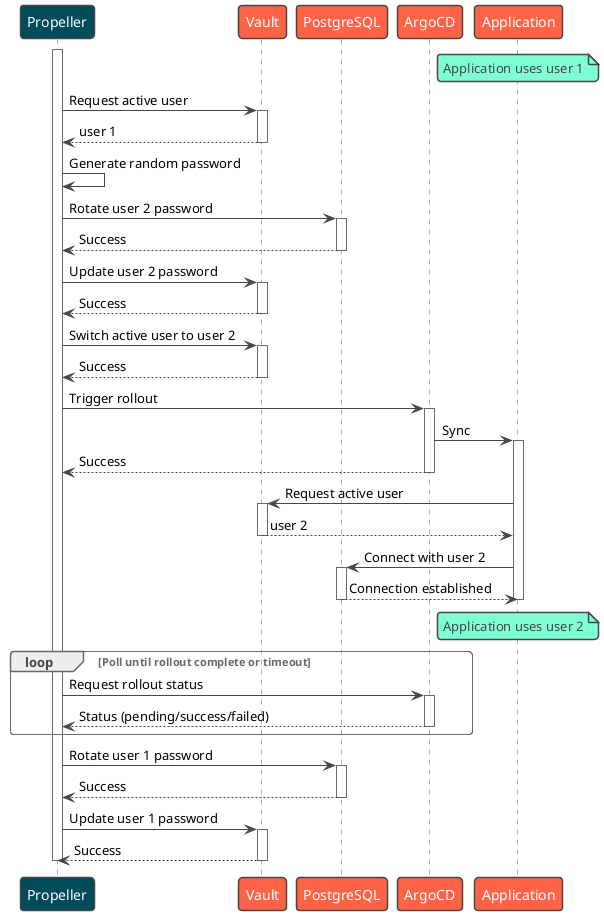 @startuml

!theme vibrant

participant Propeller #004B5A
participant Vault
participant PostgreSQL
participant ArgoCD
participant Application

note over Application: Application uses user 1

activate Propeller

Propeller -> Vault: Request active user
activate Vault
Vault --> Propeller: user 1
deactivate Vault

Propeller -> Propeller: Generate random password

Propeller -> PostgreSQL: Rotate user 2 password
activate PostgreSQL
PostgreSQL --> Propeller: Success
deactivate PostgreSQL

Propeller -> Vault: Update user 2 password
activate Vault
Vault --> Propeller: Success
deactivate Vault

Propeller -> Vault: Switch active user to user 2
activate Vault
Vault --> Propeller: Success
deactivate Vault

Propeller -> ArgoCD: Trigger rollout
activate ArgoCD
ArgoCD -> Application: Sync
activate Application
ArgoCD --> Propeller: Success
deactivate ArgoCD

Application -> Vault: Request active user
activate Vault
Vault --> Application: user 2
deactivate Vault

Application -> PostgreSQL: Connect with user 2
activate PostgreSQL
PostgreSQL --> Application: Connection established
deactivate PostgreSQL
deactivate Application

note over Application: Application uses user 2

loop Poll until rollout complete or timeout
Propeller -> ArgoCD: Request rollout status
activate ArgoCD
ArgoCD --> Propeller: Status (pending/success/failed)
deactivate ArgoCD
end

Propeller -> PostgreSQL: Rotate user 1 password
activate PostgreSQL
PostgreSQL --> Propeller: Success
deactivate PostgreSQL

Propeller -> Vault: Update user 1 password
activate Vault
Vault --> Propeller: Success
deactivate Vault

deactivate Propeller

@enduml

